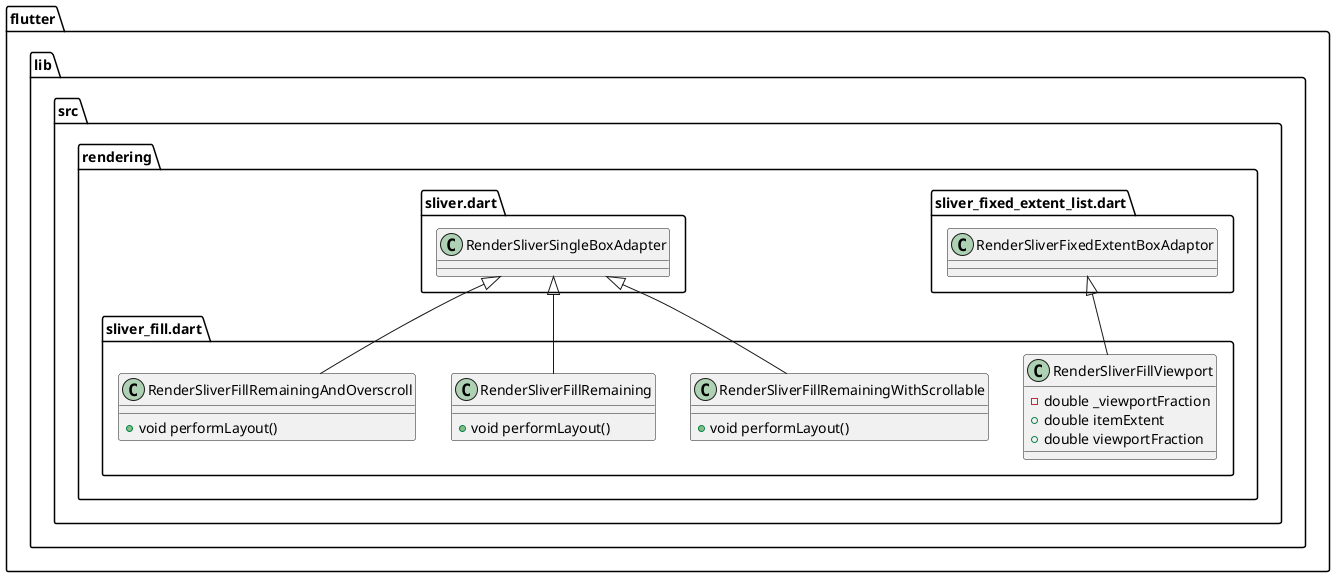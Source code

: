 @startuml
set namespaceSeparator ::

class "flutter::lib::src::rendering::sliver_fill.dart::RenderSliverFillViewport" {
  -double _viewportFraction
  +double itemExtent
  +double viewportFraction
}

"flutter::lib::src::rendering::sliver_fixed_extent_list.dart::RenderSliverFixedExtentBoxAdaptor" <|-- "flutter::lib::src::rendering::sliver_fill.dart::RenderSliverFillViewport"

class "flutter::lib::src::rendering::sliver_fill.dart::RenderSliverFillRemainingWithScrollable" {
  +void performLayout()
}

"flutter::lib::src::rendering::sliver.dart::RenderSliverSingleBoxAdapter" <|-- "flutter::lib::src::rendering::sliver_fill.dart::RenderSliverFillRemainingWithScrollable"

class "flutter::lib::src::rendering::sliver_fill.dart::RenderSliverFillRemaining" {
  +void performLayout()
}

"flutter::lib::src::rendering::sliver.dart::RenderSliverSingleBoxAdapter" <|-- "flutter::lib::src::rendering::sliver_fill.dart::RenderSliverFillRemaining"

class "flutter::lib::src::rendering::sliver_fill.dart::RenderSliverFillRemainingAndOverscroll" {
  +void performLayout()
}

"flutter::lib::src::rendering::sliver.dart::RenderSliverSingleBoxAdapter" <|-- "flutter::lib::src::rendering::sliver_fill.dart::RenderSliverFillRemainingAndOverscroll"


@enduml